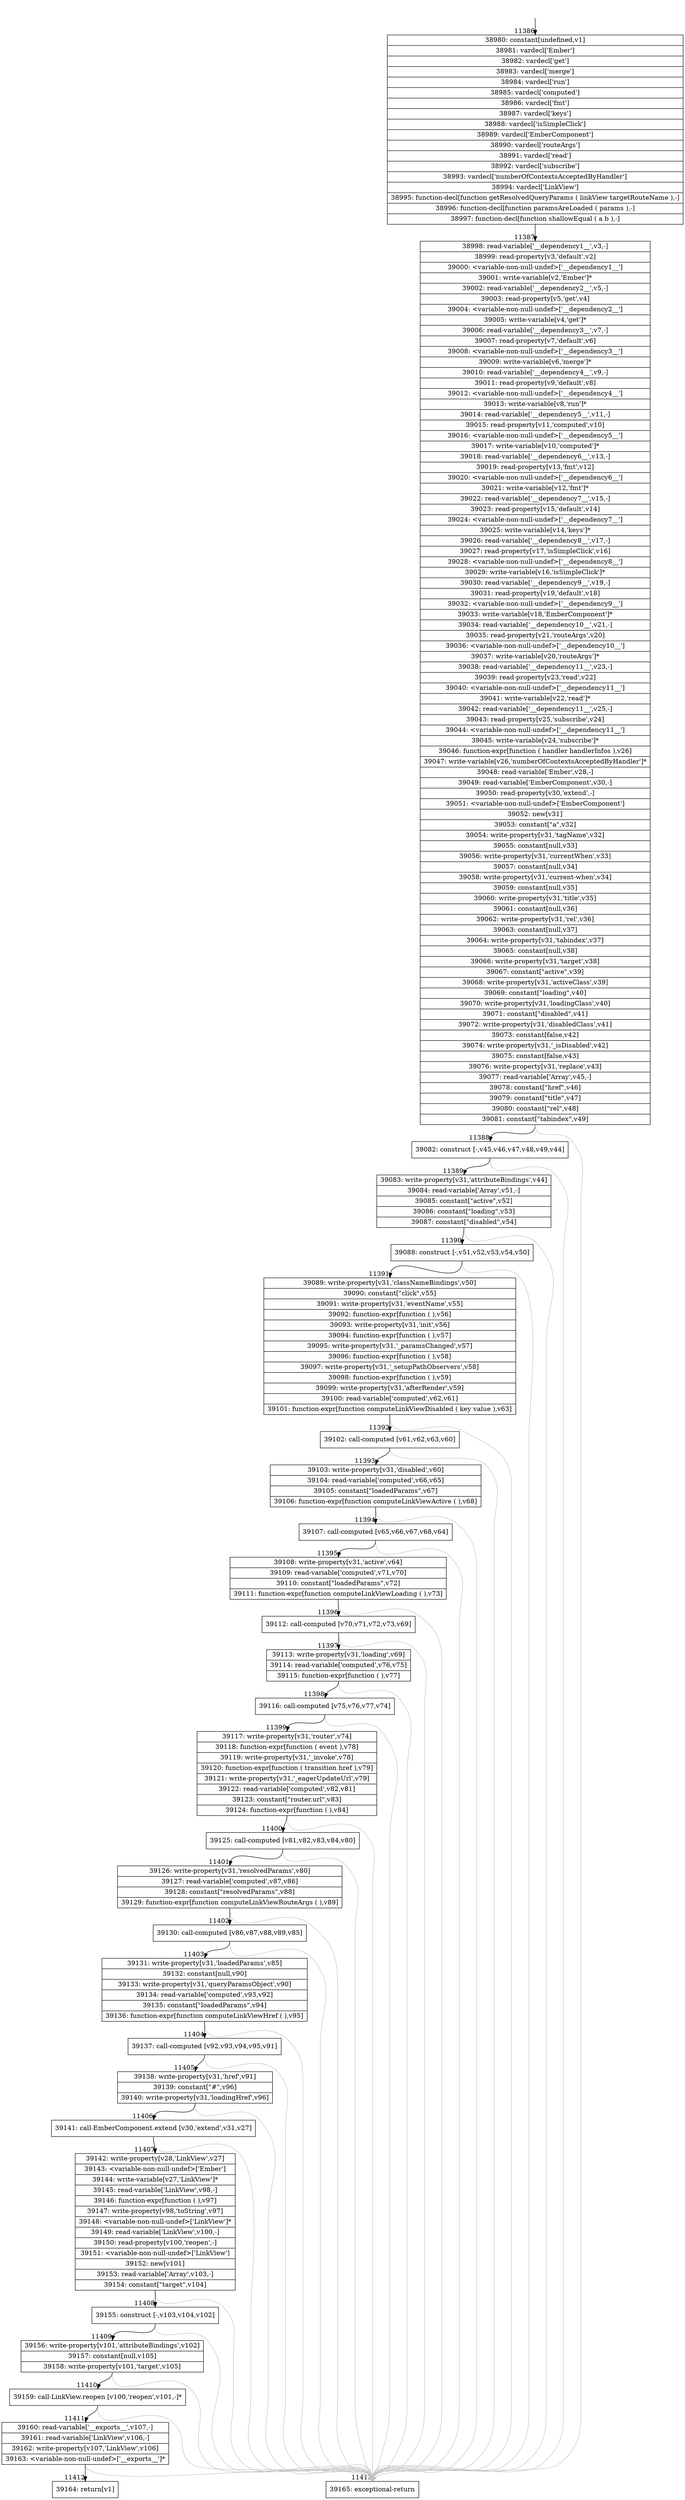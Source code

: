 digraph {
rankdir="TD"
BB_entry918[shape=none,label=""];
BB_entry918 -> BB11386 [tailport=s, headport=n, headlabel="    11386"]
BB11386 [shape=record label="{38980: constant[undefined,v1]|38981: vardecl['Ember']|38982: vardecl['get']|38983: vardecl['merge']|38984: vardecl['run']|38985: vardecl['computed']|38986: vardecl['fmt']|38987: vardecl['keys']|38988: vardecl['isSimpleClick']|38989: vardecl['EmberComponent']|38990: vardecl['routeArgs']|38991: vardecl['read']|38992: vardecl['subscribe']|38993: vardecl['numberOfContextsAcceptedByHandler']|38994: vardecl['LinkView']|38995: function-decl[function getResolvedQueryParams ( linkView targetRouteName ),-]|38996: function-decl[function paramsAreLoaded ( params ),-]|38997: function-decl[function shallowEqual ( a b ),-]}" ] 
BB11386 -> BB11387 [tailport=s, headport=n, headlabel="      11387"]
BB11387 [shape=record label="{38998: read-variable['__dependency1__',v3,-]|38999: read-property[v3,'default',v2]|39000: \<variable-non-null-undef\>['__dependency1__']|39001: write-variable[v2,'Ember']*|39002: read-variable['__dependency2__',v5,-]|39003: read-property[v5,'get',v4]|39004: \<variable-non-null-undef\>['__dependency2__']|39005: write-variable[v4,'get']*|39006: read-variable['__dependency3__',v7,-]|39007: read-property[v7,'default',v6]|39008: \<variable-non-null-undef\>['__dependency3__']|39009: write-variable[v6,'merge']*|39010: read-variable['__dependency4__',v9,-]|39011: read-property[v9,'default',v8]|39012: \<variable-non-null-undef\>['__dependency4__']|39013: write-variable[v8,'run']*|39014: read-variable['__dependency5__',v11,-]|39015: read-property[v11,'computed',v10]|39016: \<variable-non-null-undef\>['__dependency5__']|39017: write-variable[v10,'computed']*|39018: read-variable['__dependency6__',v13,-]|39019: read-property[v13,'fmt',v12]|39020: \<variable-non-null-undef\>['__dependency6__']|39021: write-variable[v12,'fmt']*|39022: read-variable['__dependency7__',v15,-]|39023: read-property[v15,'default',v14]|39024: \<variable-non-null-undef\>['__dependency7__']|39025: write-variable[v14,'keys']*|39026: read-variable['__dependency8__',v17,-]|39027: read-property[v17,'isSimpleClick',v16]|39028: \<variable-non-null-undef\>['__dependency8__']|39029: write-variable[v16,'isSimpleClick']*|39030: read-variable['__dependency9__',v19,-]|39031: read-property[v19,'default',v18]|39032: \<variable-non-null-undef\>['__dependency9__']|39033: write-variable[v18,'EmberComponent']*|39034: read-variable['__dependency10__',v21,-]|39035: read-property[v21,'routeArgs',v20]|39036: \<variable-non-null-undef\>['__dependency10__']|39037: write-variable[v20,'routeArgs']*|39038: read-variable['__dependency11__',v23,-]|39039: read-property[v23,'read',v22]|39040: \<variable-non-null-undef\>['__dependency11__']|39041: write-variable[v22,'read']*|39042: read-variable['__dependency11__',v25,-]|39043: read-property[v25,'subscribe',v24]|39044: \<variable-non-null-undef\>['__dependency11__']|39045: write-variable[v24,'subscribe']*|39046: function-expr[function ( handler handlerInfos ),v26]|39047: write-variable[v26,'numberOfContextsAcceptedByHandler']*|39048: read-variable['Ember',v28,-]|39049: read-variable['EmberComponent',v30,-]|39050: read-property[v30,'extend',-]|39051: \<variable-non-null-undef\>['EmberComponent']|39052: new[v31]|39053: constant[\"a\",v32]|39054: write-property[v31,'tagName',v32]|39055: constant[null,v33]|39056: write-property[v31,'currentWhen',v33]|39057: constant[null,v34]|39058: write-property[v31,'current-when',v34]|39059: constant[null,v35]|39060: write-property[v31,'title',v35]|39061: constant[null,v36]|39062: write-property[v31,'rel',v36]|39063: constant[null,v37]|39064: write-property[v31,'tabindex',v37]|39065: constant[null,v38]|39066: write-property[v31,'target',v38]|39067: constant[\"active\",v39]|39068: write-property[v31,'activeClass',v39]|39069: constant[\"loading\",v40]|39070: write-property[v31,'loadingClass',v40]|39071: constant[\"disabled\",v41]|39072: write-property[v31,'disabledClass',v41]|39073: constant[false,v42]|39074: write-property[v31,'_isDisabled',v42]|39075: constant[false,v43]|39076: write-property[v31,'replace',v43]|39077: read-variable['Array',v45,-]|39078: constant[\"href\",v46]|39079: constant[\"title\",v47]|39080: constant[\"rel\",v48]|39081: constant[\"tabindex\",v49]}" ] 
BB11387 -> BB11388 [tailport=s, headport=n, headlabel="      11388"]
BB11387 -> BB11413 [tailport=s, headport=n, color=gray, headlabel="      11413"]
BB11388 [shape=record label="{39082: construct [-,v45,v46,v47,v48,v49,v44]}" ] 
BB11388 -> BB11389 [tailport=s, headport=n, headlabel="      11389"]
BB11388 -> BB11413 [tailport=s, headport=n, color=gray]
BB11389 [shape=record label="{39083: write-property[v31,'attributeBindings',v44]|39084: read-variable['Array',v51,-]|39085: constant[\"active\",v52]|39086: constant[\"loading\",v53]|39087: constant[\"disabled\",v54]}" ] 
BB11389 -> BB11390 [tailport=s, headport=n, headlabel="      11390"]
BB11389 -> BB11413 [tailport=s, headport=n, color=gray]
BB11390 [shape=record label="{39088: construct [-,v51,v52,v53,v54,v50]}" ] 
BB11390 -> BB11391 [tailport=s, headport=n, headlabel="      11391"]
BB11390 -> BB11413 [tailport=s, headport=n, color=gray]
BB11391 [shape=record label="{39089: write-property[v31,'classNameBindings',v50]|39090: constant[\"click\",v55]|39091: write-property[v31,'eventName',v55]|39092: function-expr[function ( ),v56]|39093: write-property[v31,'init',v56]|39094: function-expr[function ( ),v57]|39095: write-property[v31,'_paramsChanged',v57]|39096: function-expr[function ( ),v58]|39097: write-property[v31,'_setupPathObservers',v58]|39098: function-expr[function ( ),v59]|39099: write-property[v31,'afterRender',v59]|39100: read-variable['computed',v62,v61]|39101: function-expr[function computeLinkViewDisabled ( key value ),v63]}" ] 
BB11391 -> BB11392 [tailport=s, headport=n, headlabel="      11392"]
BB11391 -> BB11413 [tailport=s, headport=n, color=gray]
BB11392 [shape=record label="{39102: call-computed [v61,v62,v63,v60]}" ] 
BB11392 -> BB11393 [tailport=s, headport=n, headlabel="      11393"]
BB11392 -> BB11413 [tailport=s, headport=n, color=gray]
BB11393 [shape=record label="{39103: write-property[v31,'disabled',v60]|39104: read-variable['computed',v66,v65]|39105: constant[\"loadedParams\",v67]|39106: function-expr[function computeLinkViewActive ( ),v68]}" ] 
BB11393 -> BB11394 [tailport=s, headport=n, headlabel="      11394"]
BB11393 -> BB11413 [tailport=s, headport=n, color=gray]
BB11394 [shape=record label="{39107: call-computed [v65,v66,v67,v68,v64]}" ] 
BB11394 -> BB11395 [tailport=s, headport=n, headlabel="      11395"]
BB11394 -> BB11413 [tailport=s, headport=n, color=gray]
BB11395 [shape=record label="{39108: write-property[v31,'active',v64]|39109: read-variable['computed',v71,v70]|39110: constant[\"loadedParams\",v72]|39111: function-expr[function computeLinkViewLoading ( ),v73]}" ] 
BB11395 -> BB11396 [tailport=s, headport=n, headlabel="      11396"]
BB11395 -> BB11413 [tailport=s, headport=n, color=gray]
BB11396 [shape=record label="{39112: call-computed [v70,v71,v72,v73,v69]}" ] 
BB11396 -> BB11397 [tailport=s, headport=n, headlabel="      11397"]
BB11396 -> BB11413 [tailport=s, headport=n, color=gray]
BB11397 [shape=record label="{39113: write-property[v31,'loading',v69]|39114: read-variable['computed',v76,v75]|39115: function-expr[function ( ),v77]}" ] 
BB11397 -> BB11398 [tailport=s, headport=n, headlabel="      11398"]
BB11397 -> BB11413 [tailport=s, headport=n, color=gray]
BB11398 [shape=record label="{39116: call-computed [v75,v76,v77,v74]}" ] 
BB11398 -> BB11399 [tailport=s, headport=n, headlabel="      11399"]
BB11398 -> BB11413 [tailport=s, headport=n, color=gray]
BB11399 [shape=record label="{39117: write-property[v31,'router',v74]|39118: function-expr[function ( event ),v78]|39119: write-property[v31,'_invoke',v78]|39120: function-expr[function ( transition href ),v79]|39121: write-property[v31,'_eagerUpdateUrl',v79]|39122: read-variable['computed',v82,v81]|39123: constant[\"router.url\",v83]|39124: function-expr[function ( ),v84]}" ] 
BB11399 -> BB11400 [tailport=s, headport=n, headlabel="      11400"]
BB11399 -> BB11413 [tailport=s, headport=n, color=gray]
BB11400 [shape=record label="{39125: call-computed [v81,v82,v83,v84,v80]}" ] 
BB11400 -> BB11401 [tailport=s, headport=n, headlabel="      11401"]
BB11400 -> BB11413 [tailport=s, headport=n, color=gray]
BB11401 [shape=record label="{39126: write-property[v31,'resolvedParams',v80]|39127: read-variable['computed',v87,v86]|39128: constant[\"resolvedParams\",v88]|39129: function-expr[function computeLinkViewRouteArgs ( ),v89]}" ] 
BB11401 -> BB11402 [tailport=s, headport=n, headlabel="      11402"]
BB11401 -> BB11413 [tailport=s, headport=n, color=gray]
BB11402 [shape=record label="{39130: call-computed [v86,v87,v88,v89,v85]}" ] 
BB11402 -> BB11403 [tailport=s, headport=n, headlabel="      11403"]
BB11402 -> BB11413 [tailport=s, headport=n, color=gray]
BB11403 [shape=record label="{39131: write-property[v31,'loadedParams',v85]|39132: constant[null,v90]|39133: write-property[v31,'queryParamsObject',v90]|39134: read-variable['computed',v93,v92]|39135: constant[\"loadedParams\",v94]|39136: function-expr[function computeLinkViewHref ( ),v95]}" ] 
BB11403 -> BB11404 [tailport=s, headport=n, headlabel="      11404"]
BB11403 -> BB11413 [tailport=s, headport=n, color=gray]
BB11404 [shape=record label="{39137: call-computed [v92,v93,v94,v95,v91]}" ] 
BB11404 -> BB11405 [tailport=s, headport=n, headlabel="      11405"]
BB11404 -> BB11413 [tailport=s, headport=n, color=gray]
BB11405 [shape=record label="{39138: write-property[v31,'href',v91]|39139: constant[\"#\",v96]|39140: write-property[v31,'loadingHref',v96]}" ] 
BB11405 -> BB11406 [tailport=s, headport=n, headlabel="      11406"]
BB11405 -> BB11413 [tailport=s, headport=n, color=gray]
BB11406 [shape=record label="{39141: call-EmberComponent.extend [v30,'extend',v31,v27]}" ] 
BB11406 -> BB11407 [tailport=s, headport=n, headlabel="      11407"]
BB11406 -> BB11413 [tailport=s, headport=n, color=gray]
BB11407 [shape=record label="{39142: write-property[v28,'LinkView',v27]|39143: \<variable-non-null-undef\>['Ember']|39144: write-variable[v27,'LinkView']*|39145: read-variable['LinkView',v98,-]|39146: function-expr[function ( ),v97]|39147: write-property[v98,'toString',v97]|39148: \<variable-non-null-undef\>['LinkView']*|39149: read-variable['LinkView',v100,-]|39150: read-property[v100,'reopen',-]|39151: \<variable-non-null-undef\>['LinkView']|39152: new[v101]|39153: read-variable['Array',v103,-]|39154: constant[\"target\",v104]}" ] 
BB11407 -> BB11408 [tailport=s, headport=n, headlabel="      11408"]
BB11407 -> BB11413 [tailport=s, headport=n, color=gray]
BB11408 [shape=record label="{39155: construct [-,v103,v104,v102]}" ] 
BB11408 -> BB11409 [tailport=s, headport=n, headlabel="      11409"]
BB11408 -> BB11413 [tailport=s, headport=n, color=gray]
BB11409 [shape=record label="{39156: write-property[v101,'attributeBindings',v102]|39157: constant[null,v105]|39158: write-property[v101,'target',v105]}" ] 
BB11409 -> BB11410 [tailport=s, headport=n, headlabel="      11410"]
BB11409 -> BB11413 [tailport=s, headport=n, color=gray]
BB11410 [shape=record label="{39159: call-LinkView.reopen [v100,'reopen',v101,-]*}" ] 
BB11410 -> BB11411 [tailport=s, headport=n, headlabel="      11411"]
BB11410 -> BB11413 [tailport=s, headport=n, color=gray]
BB11411 [shape=record label="{39160: read-variable['__exports__',v107,-]|39161: read-variable['LinkView',v106,-]|39162: write-property[v107,'LinkView',v106]|39163: \<variable-non-null-undef\>['__exports__']*}" ] 
BB11411 -> BB11412 [tailport=s, headport=n, headlabel="      11412"]
BB11411 -> BB11413 [tailport=s, headport=n, color=gray]
BB11412 [shape=record label="{39164: return[v1]}" ] 
BB11413 [shape=record label="{39165: exceptional-return}" ] 
//#$~ 20717
}
